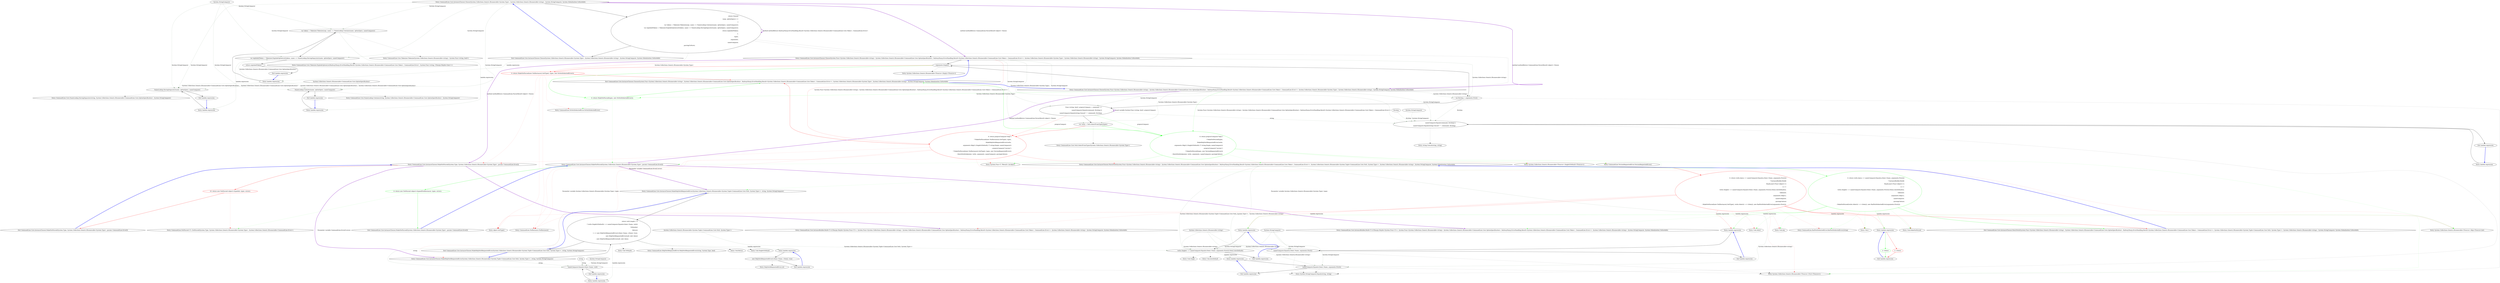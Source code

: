 digraph  {
n82 [label="System.StringComparer", span=""];
n83 [label="System.Collections.Generic.IEnumerable<CommandLine.Core.OptionSpecification>", span=""];
n84 [label="System.StringComparer", span=""];
n85 [label=firstArg, span=""];
n86 [label="System.Collections.Generic.IEnumerable<string>", span=""];
n87 [label="System.StringComparer", span=""];
n88 [label="System.Collections.Generic.IEnumerable<System.Tuple<CommandLine.Core.Verb, System.Type>>", span=""];
n89 [label=string, span=""];
n90 [label="System.StringComparer", span=""];
n0 [cluster="CommandLine.Core.InstanceChooser.Choose(System.Collections.Generic.IEnumerable<System.Type>, System.Collections.Generic.IEnumerable<string>, System.StringComparer, System.Globalization.CultureInfo)", label="Entry CommandLine.Core.InstanceChooser.Choose(System.Collections.Generic.IEnumerable<System.Type>, System.Collections.Generic.IEnumerable<string>, System.StringComparer, System.Globalization.CultureInfo)", span="14-14"];
n1 [cluster="CommandLine.Core.InstanceChooser.Choose(System.Collections.Generic.IEnumerable<System.Type>, System.Collections.Generic.IEnumerable<string>, System.StringComparer, System.Globalization.CultureInfo)", label="return Choose(\r\n                (args, optionSpecs) =>\r\n                    {\r\n                        var tokens = Tokenizer.Tokenize(args, name => NameLookup.Contains(name, optionSpecs, nameComparer));\r\n                        var explodedTokens = Tokenizer.ExplodeOptionList(tokens, name => NameLookup.HavingSeparator(name, optionSpecs, nameComparer));\r\n                        return explodedTokens;\r\n                    },\r\n                types,\r\n                arguments,\r\n                nameComparer,\r\n                parsingCulture);", span="20-30"];
n5 [cluster="lambda expression", label="var tokens = Tokenizer.Tokenize(args, name => NameLookup.Contains(name, optionSpecs, nameComparer))", span="23-23"];
n12 [cluster="lambda expression", label="NameLookup.Contains(name, optionSpecs, nameComparer)", span="23-23"];
n6 [cluster="lambda expression", label="var explodedTokens = Tokenizer.ExplodeOptionList(tokens, name => NameLookup.HavingSeparator(name, optionSpecs, nameComparer))", span="24-24"];
n16 [cluster="lambda expression", label="NameLookup.HavingSeparator(name, optionSpecs, nameComparer)", span="24-24"];
n2 [cluster="CommandLine.Core.InstanceChooser.Choose(System.Collections.Generic.IEnumerable<System.Type>, System.Collections.Generic.IEnumerable<string>, System.StringComparer, System.Globalization.CultureInfo)", label="Exit CommandLine.Core.InstanceChooser.Choose(System.Collections.Generic.IEnumerable<System.Type>, System.Collections.Generic.IEnumerable<string>, System.StringComparer, System.Globalization.CultureInfo)", span="14-14"];
n3 [cluster="CommandLine.Core.InstanceChooser.Choose(System.Func<System.Collections.Generic.IEnumerable<string>, System.Collections.Generic.IEnumerable<CommandLine.Core.OptionSpecification>, RailwaySharp.ErrorHandling.Result<System.Collections.Generic.IEnumerable<CommandLine.Core.Token>, CommandLine.Error>>, System.Collections.Generic.IEnumerable<System.Type>, System.Collections.Generic.IEnumerable<string>, System.StringComparer, System.Globalization.CultureInfo)", label="Entry CommandLine.Core.InstanceChooser.Choose(System.Func<System.Collections.Generic.IEnumerable<string>, System.Collections.Generic.IEnumerable<CommandLine.Core.OptionSpecification>, RailwaySharp.ErrorHandling.Result<System.Collections.Generic.IEnumerable<CommandLine.Core.Token>, CommandLine.Error>>, System.Collections.Generic.IEnumerable<System.Type>, System.Collections.Generic.IEnumerable<string>, System.StringComparer, System.Globalization.CultureInfo)", span="33-33"];
n4 [cluster="lambda expression", label="Entry lambda expression", span="21-26"];
n9 [cluster="CommandLine.Core.Tokenizer.Tokenize(System.Collections.Generic.IEnumerable<string>, System.Func<string, bool>)", label="Entry CommandLine.Core.Tokenizer.Tokenize(System.Collections.Generic.IEnumerable<string>, System.Func<string, bool>)", span="13-13"];
n11 [cluster="lambda expression", label="Entry lambda expression", span="23-23"];
n7 [cluster="lambda expression", label="return explodedTokens;", span="25-25"];
n10 [cluster="CommandLine.Core.Tokenizer.ExplodeOptionList(RailwaySharp.ErrorHandling.Result<System.Collections.Generic.IEnumerable<CommandLine.Core.Token>, CommandLine.Error>, System.Func<string, CSharpx.Maybe<char>>)", label="Entry CommandLine.Core.Tokenizer.ExplodeOptionList(RailwaySharp.ErrorHandling.Result<System.Collections.Generic.IEnumerable<CommandLine.Core.Token>, CommandLine.Error>, System.Func<string, CSharpx.Maybe<char>>)", span="46-46"];
n15 [cluster="lambda expression", label="Entry lambda expression", span="24-24"];
n8 [cluster="lambda expression", label="Exit lambda expression", span="21-26"];
n13 [cluster="lambda expression", label="Exit lambda expression", span="23-23"];
n14 [cluster="CommandLine.Core.NameLookup.Contains(string, System.Collections.Generic.IEnumerable<CommandLine.Core.OptionSpecification>, System.StringComparer)", label="Entry CommandLine.Core.NameLookup.Contains(string, System.Collections.Generic.IEnumerable<CommandLine.Core.OptionSpecification>, System.StringComparer)", span="11-11"];
n17 [cluster="lambda expression", label="Exit lambda expression", span="24-24"];
n18 [cluster="CommandLine.Core.NameLookup.HavingSeparator(string, System.Collections.Generic.IEnumerable<CommandLine.Core.OptionSpecification>, System.StringComparer)", label="Entry CommandLine.Core.NameLookup.HavingSeparator(string, System.Collections.Generic.IEnumerable<CommandLine.Core.OptionSpecification>, System.StringComparer)", span="16-16"];
n19 [cluster="CommandLine.Core.InstanceChooser.Choose(System.Func<System.Collections.Generic.IEnumerable<string>, System.Collections.Generic.IEnumerable<CommandLine.Core.OptionSpecification>, RailwaySharp.ErrorHandling.Result<System.Collections.Generic.IEnumerable<CommandLine.Core.Token>, CommandLine.Error>>, System.Collections.Generic.IEnumerable<System.Type>, System.Collections.Generic.IEnumerable<string>, System.StringComparer, System.Globalization.CultureInfo)", label="arguments.Empty()", span="40-40"];
n20 [cluster="CommandLine.Core.InstanceChooser.Choose(System.Func<System.Collections.Generic.IEnumerable<string>, System.Collections.Generic.IEnumerable<CommandLine.Core.OptionSpecification>, RailwaySharp.ErrorHandling.Result<System.Collections.Generic.IEnumerable<CommandLine.Core.Token>, CommandLine.Error>>, System.Collections.Generic.IEnumerable<System.Type>, System.Collections.Generic.IEnumerable<string>, System.StringComparer, System.Globalization.CultureInfo)", color=red, community=0, label="6: return MakeNotParsed(new NullInstance().GetType(), types, new NoVerbSelectedError());", span="42-42"];
n21 [cluster="CommandLine.Core.InstanceChooser.Choose(System.Func<System.Collections.Generic.IEnumerable<string>, System.Collections.Generic.IEnumerable<CommandLine.Core.OptionSpecification>, RailwaySharp.ErrorHandling.Result<System.Collections.Generic.IEnumerable<CommandLine.Core.Token>, CommandLine.Error>>, System.Collections.Generic.IEnumerable<System.Type>, System.Collections.Generic.IEnumerable<string>, System.StringComparer, System.Globalization.CultureInfo)", label="var firstArg = arguments.First()", span="45-45"];
n22 [cluster="CommandLine.Core.InstanceChooser.Choose(System.Func<System.Collections.Generic.IEnumerable<string>, System.Collections.Generic.IEnumerable<CommandLine.Core.OptionSpecification>, RailwaySharp.ErrorHandling.Result<System.Collections.Generic.IEnumerable<CommandLine.Core.Token>, CommandLine.Error>>, System.Collections.Generic.IEnumerable<System.Type>, System.Collections.Generic.IEnumerable<string>, System.StringComparer, System.Globalization.CultureInfo)", label="Func<string, bool> preprocCompare = command =>\r\n                    nameComparer.Equals(command, firstArg) ||\r\n                    nameComparer.Equals(string.Concat(''--'', command), firstArg)", span="47-49"];
n40 [cluster="lambda expression", label="nameComparer.Equals(command, firstArg) ||\r\n                    nameComparer.Equals(string.Concat(''--'', command), firstArg)", span="48-49"];
n23 [cluster="CommandLine.Core.InstanceChooser.Choose(System.Func<System.Collections.Generic.IEnumerable<string>, System.Collections.Generic.IEnumerable<CommandLine.Core.OptionSpecification>, RailwaySharp.ErrorHandling.Result<System.Collections.Generic.IEnumerable<CommandLine.Core.Token>, CommandLine.Error>>, System.Collections.Generic.IEnumerable<System.Type>, System.Collections.Generic.IEnumerable<string>, System.StringComparer, System.Globalization.CultureInfo)", label="var verbs = Verb.SelectFromTypes(types)", span="51-51"];
n24 [cluster="CommandLine.Core.InstanceChooser.Choose(System.Func<System.Collections.Generic.IEnumerable<string>, System.Collections.Generic.IEnumerable<CommandLine.Core.OptionSpecification>, RailwaySharp.ErrorHandling.Result<System.Collections.Generic.IEnumerable<CommandLine.Core.Token>, CommandLine.Error>>, System.Collections.Generic.IEnumerable<System.Type>, System.Collections.Generic.IEnumerable<string>, System.StringComparer, System.Globalization.CultureInfo)", color=red, community=0, label="6: return preprocCompare(''help'')\r\n                ? MakeNotParsed(new NullInstance().GetType(), types,\r\n                    MakeHelpVerbRequestedError(verbs,\r\n                        arguments.Skip(1).SingleOrDefault() ?? string.Empty, nameComparer))\r\n                : preprocCompare(''version'')\r\n                    ? MakeNotParsed(new NullInstance().GetType(), types, new VersionRequestedError())\r\n                    : MatchVerb(tokenizer, verbs, arguments, nameComparer, parsingCulture);", span="53-59"];
n26 [cluster="System.Collections.Generic.IEnumerable<TSource>.Empty<TSource>()", label="Entry System.Collections.Generic.IEnumerable<TSource>.Empty<TSource>()", span="31-31"];
n31 [cluster="System.Collections.Generic.IEnumerable<TSource>.First<TSource>()", label="Entry System.Collections.Generic.IEnumerable<TSource>.First<TSource>()", span="0-0"];
n32 [cluster="CommandLine.Core.Verb.SelectFromTypes(System.Collections.Generic.IEnumerable<System.Type>)", label="Entry CommandLine.Core.Verb.SelectFromTypes(System.Collections.Generic.IEnumerable<System.Type>)", span="40-40"];
n25 [cluster="CommandLine.Core.InstanceChooser.Choose(System.Func<System.Collections.Generic.IEnumerable<string>, System.Collections.Generic.IEnumerable<CommandLine.Core.OptionSpecification>, RailwaySharp.ErrorHandling.Result<System.Collections.Generic.IEnumerable<CommandLine.Core.Token>, CommandLine.Error>>, System.Collections.Generic.IEnumerable<System.Type>, System.Collections.Generic.IEnumerable<string>, System.StringComparer, System.Globalization.CultureInfo)", label="Exit CommandLine.Core.InstanceChooser.Choose(System.Func<System.Collections.Generic.IEnumerable<string>, System.Collections.Generic.IEnumerable<CommandLine.Core.OptionSpecification>, RailwaySharp.ErrorHandling.Result<System.Collections.Generic.IEnumerable<CommandLine.Core.Token>, CommandLine.Error>>, System.Collections.Generic.IEnumerable<System.Type>, System.Collections.Generic.IEnumerable<string>, System.StringComparer, System.Globalization.CultureInfo)", span="33-33"];
n33 [cluster="System.Func<T, TResult>.Invoke(T)", label="Entry System.Func<T, TResult>.Invoke(T)", span="0-0"];
n27 [cluster="CommandLine.NullInstance.NullInstance()", label="Entry CommandLine.NullInstance.NullInstance()", span="9-9"];
n28 [cluster="object.GetType()", label="Entry object.GetType()", span="0-0"];
n34 [cluster="System.Collections.Generic.IEnumerable<TSource>.Skip<TSource>(int)", label="Entry System.Collections.Generic.IEnumerable<TSource>.Skip<TSource>(int)", span="0-0"];
n35 [cluster="System.Collections.Generic.IEnumerable<TSource>.SingleOrDefault<TSource>()", label="Entry System.Collections.Generic.IEnumerable<TSource>.SingleOrDefault<TSource>()", span="0-0"];
n36 [cluster="CommandLine.Core.InstanceChooser.MakeHelpVerbRequestedError(System.Collections.Generic.IEnumerable<System.Tuple<CommandLine.Core.Verb, System.Type>>, string, System.StringComparer)", label="Entry CommandLine.Core.InstanceChooser.MakeHelpVerbRequestedError(System.Collections.Generic.IEnumerable<System.Tuple<CommandLine.Core.Verb, System.Type>>, string, System.StringComparer)", span="81-81"];
n30 [cluster="CommandLine.Core.InstanceChooser.MakeNotParsed(System.Type, System.Collections.Generic.IEnumerable<System.Type>, params CommandLine.Error[])", label="Entry CommandLine.Core.InstanceChooser.MakeNotParsed(System.Type, System.Collections.Generic.IEnumerable<System.Type>, params CommandLine.Error[])", span="95-95"];
n37 [cluster="CommandLine.VersionRequestedError.VersionRequestedError()", label="Entry CommandLine.VersionRequestedError.VersionRequestedError()", span="432-432"];
n38 [cluster="CommandLine.Core.InstanceChooser.MatchVerb(System.Func<System.Collections.Generic.IEnumerable<string>, System.Collections.Generic.IEnumerable<CommandLine.Core.OptionSpecification>, RailwaySharp.ErrorHandling.Result<System.Collections.Generic.IEnumerable<CommandLine.Core.Token>, CommandLine.Error>>, System.Collections.Generic.IEnumerable<System.Tuple<CommandLine.Core.Verb, System.Type>>, System.Collections.Generic.IEnumerable<string>, System.StringComparer, System.Globalization.CultureInfo)", label="Entry CommandLine.Core.InstanceChooser.MatchVerb(System.Func<System.Collections.Generic.IEnumerable<string>, System.Collections.Generic.IEnumerable<CommandLine.Core.OptionSpecification>, RailwaySharp.ErrorHandling.Result<System.Collections.Generic.IEnumerable<CommandLine.Core.Token>, CommandLine.Error>>, System.Collections.Generic.IEnumerable<System.Tuple<CommandLine.Core.Verb, System.Type>>, System.Collections.Generic.IEnumerable<string>, System.StringComparer, System.Globalization.CultureInfo)", span="62-62"];
n29 [cluster="CommandLine.NoVerbSelectedError.NoVerbSelectedError()", label="Entry CommandLine.NoVerbSelectedError.NoVerbSelectedError()", span="421-421"];
n39 [cluster="lambda expression", label="Entry lambda expression", span="47-49"];
n41 [cluster="lambda expression", label="Exit lambda expression", span="47-49"];
n42 [cluster="System.StringComparer.Equals(string, string)", label="Entry System.StringComparer.Equals(string, string)", span="0-0"];
n43 [cluster="string.Concat(string, string)", label="Entry string.Concat(string, string)", span="0-0"];
n44 [cluster="CommandLine.Core.InstanceChooser.MatchVerb(System.Func<System.Collections.Generic.IEnumerable<string>, System.Collections.Generic.IEnumerable<CommandLine.Core.OptionSpecification>, RailwaySharp.ErrorHandling.Result<System.Collections.Generic.IEnumerable<CommandLine.Core.Token>, CommandLine.Error>>, System.Collections.Generic.IEnumerable<System.Tuple<CommandLine.Core.Verb, System.Type>>, System.Collections.Generic.IEnumerable<string>, System.StringComparer, System.Globalization.CultureInfo)", color=red, community=0, label="0: return verbs.Any(a => nameComparer.Equals(a.Item1.Name, arguments.First()))\r\n                ? InstanceBuilder.Build(\r\n                    Maybe.Just<Func<object>>(\r\n                        () =>\r\n                            verbs.Single(v => nameComparer.Equals(v.Item1.Name, arguments.First())).Item2.AutoDefault()),\r\n                    tokenizer,\r\n                    arguments.Skip(1),\r\n                    nameComparer,\r\n                    parsingCulture)\r\n                : MakeNotParsed(new NullInstance().GetType(), verbs.Select(v => v.Item2), new BadVerbSelectedError(arguments.First()));", span="69-78"];
n53 [cluster="lambda expression", label="nameComparer.Equals(a.Item1.Name, arguments.First())", span="69-69"];
n56 [cluster="lambda expression", label="verbs.Single(v => nameComparer.Equals(v.Item1.Name, arguments.First())).Item2.AutoDefault()", span="73-73"];
n61 [cluster="lambda expression", label="nameComparer.Equals(v.Item1.Name, arguments.First())", span="73-73"];
n45 [cluster="CommandLine.Core.InstanceChooser.MatchVerb(System.Func<System.Collections.Generic.IEnumerable<string>, System.Collections.Generic.IEnumerable<CommandLine.Core.OptionSpecification>, RailwaySharp.ErrorHandling.Result<System.Collections.Generic.IEnumerable<CommandLine.Core.Token>, CommandLine.Error>>, System.Collections.Generic.IEnumerable<System.Tuple<CommandLine.Core.Verb, System.Type>>, System.Collections.Generic.IEnumerable<string>, System.StringComparer, System.Globalization.CultureInfo)", label="Exit CommandLine.Core.InstanceChooser.MatchVerb(System.Func<System.Collections.Generic.IEnumerable<string>, System.Collections.Generic.IEnumerable<CommandLine.Core.OptionSpecification>, RailwaySharp.ErrorHandling.Result<System.Collections.Generic.IEnumerable<CommandLine.Core.Token>, CommandLine.Error>>, System.Collections.Generic.IEnumerable<System.Tuple<CommandLine.Core.Verb, System.Type>>, System.Collections.Generic.IEnumerable<string>, System.StringComparer, System.Globalization.CultureInfo)", span="62-62"];
n46 [cluster="Unk.Any", label="Entry Unk.Any", span=""];
n47 [cluster="Unk.>", label="Entry Unk.>", span=""];
n48 [cluster="CommandLine.Core.InstanceBuilder.Build<T>(CSharpx.Maybe<System.Func<T>>, System.Func<System.Collections.Generic.IEnumerable<string>, System.Collections.Generic.IEnumerable<CommandLine.Core.OptionSpecification>, RailwaySharp.ErrorHandling.Result<System.Collections.Generic.IEnumerable<CommandLine.Core.Token>, CommandLine.Error>>, System.Collections.Generic.IEnumerable<string>, System.StringComparer, System.Globalization.CultureInfo)", label="Entry CommandLine.Core.InstanceBuilder.Build<T>(CSharpx.Maybe<System.Func<T>>, System.Func<System.Collections.Generic.IEnumerable<string>, System.Collections.Generic.IEnumerable<CommandLine.Core.OptionSpecification>, RailwaySharp.ErrorHandling.Result<System.Collections.Generic.IEnumerable<CommandLine.Core.Token>, CommandLine.Error>>, System.Collections.Generic.IEnumerable<string>, System.StringComparer, System.Globalization.CultureInfo)", span="35-35"];
n49 [cluster="Unk.Select", label="Entry Unk.Select", span=""];
n50 [cluster="CommandLine.BadVerbSelectedError.BadVerbSelectedError(string)", label="Entry CommandLine.BadVerbSelectedError.BadVerbSelectedError(string)", span="357-357"];
n51 [cluster="Unk.MakeNotParsed", label="Entry Unk.MakeNotParsed", span=""];
n52 [cluster="lambda expression", label="Entry lambda expression", span="69-69"];
n55 [cluster="lambda expression", label="Entry lambda expression", span="72-73"];
n63 [cluster="lambda expression", label="Entry lambda expression", span="78-78"];
n54 [cluster="lambda expression", label="Exit lambda expression", span="69-69"];
n57 [cluster="lambda expression", label="Exit lambda expression", span="72-73"];
n58 [cluster="Unk.Single", label="Entry Unk.Single", span=""];
n59 [cluster="Unk.AutoDefault", label="Entry Unk.AutoDefault", span=""];
n60 [cluster="lambda expression", label="Entry lambda expression", span="73-73"];
n62 [cluster="lambda expression", label="Exit lambda expression", span="73-73"];
n64 [cluster="lambda expression", color=red, community=0, label="2: v.Item2", span="78-78"];
n65 [cluster="lambda expression", label="Exit lambda expression", span="78-78"];
n66 [cluster="CommandLine.Core.InstanceChooser.MakeHelpVerbRequestedError(System.Collections.Generic.IEnumerable<System.Tuple<CommandLine.Core.Verb, System.Type>>, string, System.StringComparer)", label="return verb.Length > 0\r\n                ? verbs.SingleOrDefault(v => nameComparer.Equals(v.Item1.Name, verb))\r\n                        .ToMaybe()\r\n                        .Return(\r\n                            v => new HelpVerbRequestedError(v.Item1.Name, v.Item2, true),\r\n                            new HelpVerbRequestedError(null, null, false))\r\n                : new HelpVerbRequestedError(null, null, false);", span="86-92"];
n73 [cluster="lambda expression", label="nameComparer.Equals(v.Item1.Name, verb)", span="87-87"];
n67 [cluster="CommandLine.Core.InstanceChooser.MakeHelpVerbRequestedError(System.Collections.Generic.IEnumerable<System.Tuple<CommandLine.Core.Verb, System.Type>>, string, System.StringComparer)", label="Exit CommandLine.Core.InstanceChooser.MakeHelpVerbRequestedError(System.Collections.Generic.IEnumerable<System.Tuple<CommandLine.Core.Verb, System.Type>>, string, System.StringComparer)", span="81-81"];
n68 [cluster="Unk.SingleOrDefault", label="Entry Unk.SingleOrDefault", span=""];
n69 [cluster="Unk.ToMaybe", label="Entry Unk.ToMaybe", span=""];
n70 [cluster="CommandLine.HelpVerbRequestedError.HelpVerbRequestedError(string, System.Type, bool)", label="Entry CommandLine.HelpVerbRequestedError.HelpVerbRequestedError(string, System.Type, bool)", span="383-383"];
n71 [cluster="Unk.Return", label="Entry Unk.Return", span=""];
n72 [cluster="lambda expression", label="Entry lambda expression", span="87-87"];
n75 [cluster="lambda expression", label="Entry lambda expression", span="90-90"];
n74 [cluster="lambda expression", label="Exit lambda expression", span="87-87"];
n76 [cluster="lambda expression", label="new HelpVerbRequestedError(v.Item1.Name, v.Item2, true)", span="90-90"];
n77 [cluster="lambda expression", label="Exit lambda expression", span="90-90"];
n78 [cluster="HelpVerbRequestedError.cstr", label="Entry HelpVerbRequestedError.cstr", span=""];
n79 [cluster="CommandLine.Core.InstanceChooser.MakeNotParsed(System.Type, System.Collections.Generic.IEnumerable<System.Type>, params CommandLine.Error[])", color=red, community=0, label="10: return new NotParsed<object>(typeInfo, types, errors);", span="98-98"];
n80 [cluster="CommandLine.Core.InstanceChooser.MakeNotParsed(System.Type, System.Collections.Generic.IEnumerable<System.Type>, params CommandLine.Error[])", label="Exit CommandLine.Core.InstanceChooser.MakeNotParsed(System.Type, System.Collections.Generic.IEnumerable<System.Type>, params CommandLine.Error[])", span="95-95"];
n81 [cluster="CommandLine.NotParsed<T>.NotParsed(System.Type, System.Collections.Generic.IEnumerable<System.Type>, System.Collections.Generic.IEnumerable<CommandLine.Error>)", label="Entry CommandLine.NotParsed<T>.NotParsed(System.Type, System.Collections.Generic.IEnumerable<System.Type>, System.Collections.Generic.IEnumerable<CommandLine.Error>)", span="152-152"];
d20 [cluster="CommandLine.Core.InstanceChooser.Choose(System.Func<System.Collections.Generic.IEnumerable<string>, System.Collections.Generic.IEnumerable<CommandLine.Core.OptionSpecification>, RailwaySharp.ErrorHandling.Result<System.Collections.Generic.IEnumerable<CommandLine.Core.Token>, CommandLine.Error>>, System.Collections.Generic.IEnumerable<System.Type>, System.Collections.Generic.IEnumerable<string>, System.StringComparer, System.Globalization.CultureInfo)", color=green, community=0, label="6: return MakeNotParsed(types, new NoVerbSelectedError());", span="42-42"];
d3 [cluster="CommandLine.Core.InstanceChooser.Choose(System.Func<System.Collections.Generic.IEnumerable<string>, System.Collections.Generic.IEnumerable<CommandLine.Core.OptionSpecification>, RailwaySharp.ErrorHandling.Result<System.Collections.Generic.IEnumerable<CommandLine.Core.Token>, CommandLine.Error>>, System.Collections.Generic.IEnumerable<System.Type>, System.Collections.Generic.IEnumerable<string>, System.StringComparer, System.Globalization.CultureInfo)", label="Entry CommandLine.Core.InstanceChooser.Choose(System.Func<System.Collections.Generic.IEnumerable<string>, System.Collections.Generic.IEnumerable<CommandLine.Core.OptionSpecification>, RailwaySharp.ErrorHandling.Result<System.Collections.Generic.IEnumerable<CommandLine.Core.Token>, CommandLine.Error>>, System.Collections.Generic.IEnumerable<System.Type>, System.Collections.Generic.IEnumerable<string>, System.StringComparer, System.Globalization.CultureInfo)", span="33-33"];
d28 [cluster="CommandLine.Core.InstanceChooser.MakeNotParsed(System.Collections.Generic.IEnumerable<System.Type>, params CommandLine.Error[])", label="Entry CommandLine.Core.InstanceChooser.MakeNotParsed(System.Collections.Generic.IEnumerable<System.Type>, params CommandLine.Error[])", span="95-95"];
d24 [cluster="CommandLine.Core.InstanceChooser.Choose(System.Func<System.Collections.Generic.IEnumerable<string>, System.Collections.Generic.IEnumerable<CommandLine.Core.OptionSpecification>, RailwaySharp.ErrorHandling.Result<System.Collections.Generic.IEnumerable<CommandLine.Core.Token>, CommandLine.Error>>, System.Collections.Generic.IEnumerable<System.Type>, System.Collections.Generic.IEnumerable<string>, System.StringComparer, System.Globalization.CultureInfo)", color=green, community=0, label="6: return preprocCompare(''help'')\r\n                ? MakeNotParsed(types,\r\n                    MakeHelpVerbRequestedError(verbs,\r\n                        arguments.Skip(1).SingleOrDefault() ?? string.Empty, nameComparer))\r\n                : preprocCompare(''version'')\r\n                    ? MakeNotParsed(types, new VersionRequestedError())\r\n                    : MatchVerb(tokenizer, verbs, arguments, nameComparer, parsingCulture);", span="53-59"];
d34 [cluster="CommandLine.Core.InstanceChooser.MakeHelpVerbRequestedError(System.Collections.Generic.IEnumerable<System.Tuple<CommandLine.Core.Verb, System.Type>>, string, System.StringComparer)", label="Entry CommandLine.Core.InstanceChooser.MakeHelpVerbRequestedError(System.Collections.Generic.IEnumerable<System.Tuple<CommandLine.Core.Verb, System.Type>>, string, System.StringComparer)", span="81-81"];
d42 [cluster="CommandLine.Core.InstanceChooser.MatchVerb(System.Func<System.Collections.Generic.IEnumerable<string>, System.Collections.Generic.IEnumerable<CommandLine.Core.OptionSpecification>, RailwaySharp.ErrorHandling.Result<System.Collections.Generic.IEnumerable<CommandLine.Core.Token>, CommandLine.Error>>, System.Collections.Generic.IEnumerable<System.Tuple<CommandLine.Core.Verb, System.Type>>, System.Collections.Generic.IEnumerable<string>, System.StringComparer, System.Globalization.CultureInfo)", color=green, community=0, label="0: return verbs.Any(a => nameComparer.Equals(a.Item1.Name, arguments.First()))\r\n                ? InstanceBuilder.Build(\r\n                    Maybe.Just<Func<object>>(\r\n                        () =>\r\n                            verbs.Single(v => nameComparer.Equals(v.Item1.Name, arguments.First())).Item2.AutoDefault()),\r\n                    tokenizer,\r\n                    arguments.Skip(1),\r\n                    nameComparer,\r\n                    parsingCulture)\r\n                : MakeNotParsed(verbs.Select(v => v.Item2), new BadVerbSelectedError(arguments.First()));", span="69-78"];
d46 [cluster="CommandLine.Core.InstanceBuilder.Build<T>(CSharpx.Maybe<System.Func<T>>, System.Func<System.Collections.Generic.IEnumerable<string>, System.Collections.Generic.IEnumerable<CommandLine.Core.OptionSpecification>, RailwaySharp.ErrorHandling.Result<System.Collections.Generic.IEnumerable<CommandLine.Core.Token>, CommandLine.Error>>, System.Collections.Generic.IEnumerable<string>, System.StringComparer, System.Globalization.CultureInfo)", label="Entry CommandLine.Core.InstanceBuilder.Build<T>(CSharpx.Maybe<System.Func<T>>, System.Func<System.Collections.Generic.IEnumerable<string>, System.Collections.Generic.IEnumerable<CommandLine.Core.OptionSpecification>, RailwaySharp.ErrorHandling.Result<System.Collections.Generic.IEnumerable<CommandLine.Core.Token>, CommandLine.Error>>, System.Collections.Generic.IEnumerable<string>, System.StringComparer, System.Globalization.CultureInfo)", span="35-35"];
d62 [cluster="lambda expression", color=green, community=0, label="2: v.Item2", span="78-78"];
d77 [cluster="CommandLine.Core.InstanceChooser.MakeNotParsed(System.Collections.Generic.IEnumerable<System.Type>, params CommandLine.Error[])", color=green, community=0, label="6: return new NotParsed<object>(typeof(NullInstance), types, errors);", span="97-97"];
d78 [cluster="CommandLine.Core.InstanceChooser.MakeNotParsed(System.Collections.Generic.IEnumerable<System.Type>, params CommandLine.Error[])", label="Exit CommandLine.Core.InstanceChooser.MakeNotParsed(System.Collections.Generic.IEnumerable<System.Type>, params CommandLine.Error[])", span="95-95"];
n82 -> n5  [color=darkseagreen4, key=1, label="System.StringComparer", style=dashed];
n82 -> n12  [color=darkseagreen4, key=1, label="System.StringComparer", style=dashed];
n82 -> n6  [color=darkseagreen4, key=1, label="System.StringComparer", style=dashed];
n82 -> n16  [color=darkseagreen4, key=1, label="System.StringComparer", style=dashed];
n83 -> n12  [color=darkseagreen4, key=1, label="System.Collections.Generic.IEnumerable<CommandLine.Core.OptionSpecification>", style=dashed];
n83 -> n16  [color=darkseagreen4, key=1, label="System.Collections.Generic.IEnumerable<CommandLine.Core.OptionSpecification>", style=dashed];
n84 -> n40  [color=darkseagreen4, key=1, label="System.StringComparer", style=dashed];
n85 -> n40  [color=darkseagreen4, key=1, label=firstArg, style=dashed];
n86 -> n53  [color=darkseagreen4, key=1, label="System.Collections.Generic.IEnumerable<string>", style=dashed];
n86 -> n56  [color=darkseagreen4, key=1, label="System.Collections.Generic.IEnumerable<string>", style=dashed];
n86 -> n61  [color=darkseagreen4, key=1, label="System.Collections.Generic.IEnumerable<string>", style=dashed];
n87 -> n53  [color=darkseagreen4, key=1, label="System.StringComparer", style=dashed];
n87 -> n56  [color=darkseagreen4, key=1, label="System.StringComparer", style=dashed];
n87 -> n61  [color=darkseagreen4, key=1, label="System.StringComparer", style=dashed];
n88 -> n56  [color=darkseagreen4, key=1, label="System.Collections.Generic.IEnumerable<System.Tuple<CommandLine.Core.Verb, System.Type>>", style=dashed];
n89 -> n73  [color=darkseagreen4, key=1, label=string, style=dashed];
n90 -> n73  [color=darkseagreen4, key=1, label="System.StringComparer", style=dashed];
n0 -> n1  [key=0, style=solid];
n0 -> n5  [color=darkseagreen4, key=1, label="System.StringComparer", style=dashed];
n0 -> n12  [color=darkseagreen4, key=1, label="System.StringComparer", style=dashed];
n0 -> n6  [color=darkseagreen4, key=1, label="System.StringComparer", style=dashed];
n0 -> n16  [color=darkseagreen4, key=1, label="System.StringComparer", style=dashed];
n0 -> n3  [color=darkorchid, key=3, label="method methodReturn CommandLine.ParserResult<object> Choose", style=bold];
n0 -> d3  [color=darkorchid, key=3, label="method methodReturn CommandLine.ParserResult<object> Choose", style=bold];
n1 -> n2  [key=0, style=solid];
n1 -> n3  [key=2, style=dotted];
n1 -> n4  [color=darkseagreen4, key=1, label="lambda expression", style=dashed];
n1 -> n1  [color=darkorchid, key=3, label="method methodReturn RailwaySharp.ErrorHandling.Result<System.Collections.Generic.IEnumerable<CommandLine.Core.Token>, CommandLine.Error> ", style=bold];
n1 -> d3  [key=2, style=dotted];
n5 -> n6  [key=0, style=solid];
n5 -> n9  [key=2, style=dotted];
n5 -> n11  [color=darkseagreen4, key=1, label="lambda expression", style=dashed];
n12 -> n13  [key=0, style=solid];
n12 -> n14  [key=2, style=dotted];
n6 -> n7  [key=0, style=solid];
n6 -> n10  [key=2, style=dotted];
n6 -> n15  [color=darkseagreen4, key=1, label="lambda expression", style=dashed];
n16 -> n17  [key=0, style=solid];
n16 -> n18  [key=2, style=dotted];
n2 -> n0  [color=blue, key=0, style=bold];
n3 -> n19  [key=0, style=solid];
n3 -> n20  [color=red, key=1, label="System.Collections.Generic.IEnumerable<System.Type>", style=dashed];
n3 -> n21  [color=darkseagreen4, key=1, label="System.Collections.Generic.IEnumerable<string>", style=dashed];
n3 -> n22  [color=darkseagreen4, key=1, label="System.StringComparer", style=dashed];
n3 -> n40  [color=darkseagreen4, key=1, label="System.StringComparer", style=dashed];
n3 -> n23  [color=darkseagreen4, key=1, label="System.Collections.Generic.IEnumerable<System.Type>", style=dashed];
n3 -> n24  [color=red, key=1, label="System.Func<System.Collections.Generic.IEnumerable<string>, System.Collections.Generic.IEnumerable<CommandLine.Core.OptionSpecification>, RailwaySharp.ErrorHandling.Result<System.Collections.Generic.IEnumerable<CommandLine.Core.Token>, CommandLine.Error>>", style=dashed];
n3 -> n30  [color=darkorchid, key=3, label="method methodReturn CommandLine.ParserResult<object> Choose", style=bold];
n4 -> n5  [key=0, style=solid];
n4 -> n12  [color=darkseagreen4, key=1, label="System.Collections.Generic.IEnumerable<CommandLine.Core.OptionSpecification>", style=dashed];
n4 -> n6  [color=darkseagreen4, key=1, label="System.Collections.Generic.IEnumerable<CommandLine.Core.OptionSpecification>", style=dashed];
n4 -> n16  [color=darkseagreen4, key=1, label="System.Collections.Generic.IEnumerable<CommandLine.Core.OptionSpecification>", style=dashed];
n11 -> n12  [key=0, style=solid];
n7 -> n8  [key=0, style=solid];
n15 -> n16  [key=0, style=solid];
n8 -> n4  [color=blue, key=0, style=bold];
n13 -> n11  [color=blue, key=0, style=bold];
n17 -> n15  [color=blue, key=0, style=bold];
n19 -> n20  [color=red, key=0, style=solid];
n19 -> n21  [key=0, style=solid];
n19 -> n26  [key=2, style=dotted];
n19 -> d20  [color=green, key=0, style=solid];
n20 -> n25  [color=red, key=0, style=solid];
n20 -> n27  [color=red, key=2, style=dotted];
n20 -> n28  [color=red, key=2, style=dotted];
n20 -> n29  [color=red, key=2, style=dotted];
n20 -> n30  [color=red, key=2, style=dotted];
n21 -> n22  [key=0, style=solid];
n21 -> n31  [key=2, style=dotted];
n21 -> n40  [color=darkseagreen4, key=1, label=firstArg, style=dashed];
n22 -> n23  [key=0, style=solid];
n22 -> n40  [color=darkseagreen4, key=1, label=string, style=dashed];
n22 -> n24  [color=red, key=1, label=preprocCompare, style=dashed];
n22 -> n22  [color=darkorchid, key=3, label="Local variable System.Func<string, bool> preprocCompare", style=bold];
n22 -> d24  [color=green, key=1, label=preprocCompare, style=dashed];
n40 -> n41  [key=0, style=solid];
n40 -> n42  [key=2, style=dotted];
n40 -> n43  [key=2, style=dotted];
n23 -> n24  [color=red, key=0, style=solid];
n23 -> n32  [key=2, style=dotted];
n23 -> d24  [color=green, key=0, style=solid];
n24 -> n25  [color=red, key=0, style=solid];
n24 -> n33  [color=red, key=2, style=dotted];
n24 -> n27  [color=red, key=2, style=dotted];
n24 -> n28  [color=red, key=2, style=dotted];
n24 -> n34  [color=red, key=2, style=dotted];
n24 -> n35  [color=red, key=2, style=dotted];
n24 -> n36  [color=red, key=2, style=dotted];
n24 -> n30  [color=red, key=2, style=dotted];
n24 -> n37  [color=red, key=2, style=dotted];
n24 -> n38  [color=red, key=2, style=dotted];
n25 -> n3  [color=blue, key=0, style=bold];
n25 -> d3  [color=blue, key=0, style=bold];
n36 -> n66  [key=0, style=solid];
n36 -> n73  [color=darkseagreen4, key=1, label=string, style=dashed];
n30 -> n79  [color=red, key=0, style=solid];
n30 -> n48  [color=darkorchid, key=3, label="Parameter variable System.Collections.Generic.IEnumerable<System.Type> types", style=bold];
n30 -> n36  [color=darkorchid, key=3, label="Parameter variable CommandLine.Error[] errors", style=bold];
n38 -> n44  [color=red, key=0, style=solid];
n38 -> n53  [color=darkseagreen4, key=1, label="System.Collections.Generic.IEnumerable<string>", style=dashed];
n38 -> n56  [color=darkseagreen4, key=1, label="System.Collections.Generic.IEnumerable<System.Tuple<CommandLine.Core.Verb, System.Type>>", style=dashed];
n38 -> n61  [color=darkseagreen4, key=1, label="System.Collections.Generic.IEnumerable<string>", style=dashed];
n38 -> d42  [color=green, key=0, style=solid];
n39 -> n40  [key=0, style=solid];
n41 -> n39  [color=blue, key=0, style=bold];
n44 -> n45  [color=red, key=0, style=solid];
n44 -> n46  [color=red, key=2, style=dotted];
n44 -> n47  [color=red, key=2, style=dotted];
n44 -> n34  [color=red, key=2, style=dotted];
n44 -> n48  [color=red, key=2, style=dotted];
n44 -> n27  [color=red, key=2, style=dotted];
n44 -> n28  [color=red, key=2, style=dotted];
n44 -> n49  [color=red, key=2, style=dotted];
n44 -> n50  [color=red, key=2, style=dotted];
n44 -> n31  [color=red, key=2, style=dotted];
n44 -> n51  [color=red, key=2, style=dotted];
n44 -> n52  [color=red, key=1, label="lambda expression", style=dashed];
n44 -> n55  [color=red, key=1, label="lambda expression", style=dashed];
n44 -> n63  [color=red, key=1, label="lambda expression", style=dashed];
n53 -> n54  [key=0, style=solid];
n53 -> n31  [key=2, style=dotted];
n53 -> n42  [key=2, style=dotted];
n56 -> n57  [key=0, style=solid];
n56 -> n58  [key=2, style=dotted];
n56 -> n59  [key=2, style=dotted];
n56 -> n60  [color=darkseagreen4, key=1, label="lambda expression", style=dashed];
n61 -> n62  [key=0, style=solid];
n61 -> n31  [key=2, style=dotted];
n61 -> n42  [key=2, style=dotted];
n45 -> n38  [color=blue, key=0, style=bold];
n52 -> n53  [key=0, style=solid];
n55 -> n56  [key=0, style=solid];
n63 -> n64  [color=red, key=0, style=solid];
n63 -> d62  [color=green, key=0, style=solid];
n54 -> n52  [color=blue, key=0, style=bold];
n57 -> n55  [color=blue, key=0, style=bold];
n60 -> n61  [key=0, style=solid];
n62 -> n60  [color=blue, key=0, style=bold];
n64 -> n65  [color=red, key=0, style=solid];
n65 -> n63  [color=blue, key=0, style=bold];
n66 -> n67  [key=0, style=solid];
n66 -> n68  [key=2, style=dotted];
n66 -> n69  [key=2, style=dotted];
n66 -> n70  [key=2, style=dotted];
n66 -> n71  [key=2, style=dotted];
n66 -> n72  [color=darkseagreen4, key=1, label="lambda expression", style=dashed];
n66 -> n75  [color=darkseagreen4, key=1, label="lambda expression", style=dashed];
n73 -> n74  [key=0, style=solid];
n73 -> n42  [key=2, style=dotted];
n67 -> n36  [color=blue, key=0, style=bold];
n67 -> d34  [color=blue, key=0, style=bold];
n72 -> n73  [key=0, style=solid];
n75 -> n76  [key=0, style=solid];
n74 -> n72  [color=blue, key=0, style=bold];
n76 -> n77  [key=0, style=solid];
n76 -> n78  [key=2, style=dotted];
n77 -> n75  [color=blue, key=0, style=bold];
n79 -> n80  [color=red, key=0, style=solid];
n79 -> n81  [color=red, key=2, style=dotted];
n80 -> n30  [color=blue, key=0, style=bold];
d20 -> n25  [color=green, key=0, style=solid];
d20 -> n29  [color=green, key=2, style=dotted];
d20 -> d28  [color=green, key=2, style=dotted];
d3 -> d20  [color=green, key=1, label="System.Collections.Generic.IEnumerable<System.Type>", style=dashed];
d3 -> d24  [color=green, key=1, label="System.Func<System.Collections.Generic.IEnumerable<string>, System.Collections.Generic.IEnumerable<CommandLine.Core.OptionSpecification>, RailwaySharp.ErrorHandling.Result<System.Collections.Generic.IEnumerable<CommandLine.Core.Token>, CommandLine.Error>>", style=dashed];
d3 -> n19  [key=0, style=solid];
d3 -> n21  [color=darkseagreen4, key=1, label="System.Collections.Generic.IEnumerable<string>", style=dashed];
d3 -> n22  [color=darkseagreen4, key=1, label="System.StringComparer", style=dashed];
d3 -> n40  [color=darkseagreen4, key=1, label="System.StringComparer", style=dashed];
d3 -> n23  [color=darkseagreen4, key=1, label="System.Collections.Generic.IEnumerable<System.Type>", style=dashed];
d3 -> d28  [color=darkorchid, key=3, label="method methodReturn CommandLine.ParserResult<object> Choose", style=bold];
d28 -> d77  [color=green, key=0, style=solid];
d28 -> d46  [color=darkorchid, key=3, label="Parameter variable System.Collections.Generic.IEnumerable<System.Type> types", style=bold];
d28 -> d34  [color=darkorchid, key=3, label="Parameter variable CommandLine.Error[] errors", style=bold];
d24 -> n25  [color=green, key=0, style=solid];
d24 -> n33  [color=green, key=2, style=dotted];
d24 -> n34  [color=green, key=2, style=dotted];
d24 -> n35  [color=green, key=2, style=dotted];
d24 -> d34  [color=green, key=2, style=dotted];
d24 -> d28  [color=green, key=2, style=dotted];
d24 -> n37  [color=green, key=2, style=dotted];
d24 -> n38  [color=green, key=2, style=dotted];
d34 -> n66  [key=0, style=solid];
d34 -> n73  [color=darkseagreen4, key=1, label=string, style=dashed];
d42 -> n45  [color=green, key=0, style=solid];
d42 -> n46  [color=green, key=2, style=dotted];
d42 -> n47  [color=green, key=2, style=dotted];
d42 -> n34  [color=green, key=2, style=dotted];
d42 -> d46  [color=green, key=2, style=dotted];
d42 -> n49  [color=green, key=2, style=dotted];
d42 -> n50  [color=green, key=2, style=dotted];
d42 -> n31  [color=green, key=2, style=dotted];
d42 -> n51  [color=green, key=2, style=dotted];
d42 -> n52  [color=green, key=1, label="lambda expression", style=dashed];
d42 -> n55  [color=green, key=1, label="lambda expression", style=dashed];
d42 -> n63  [color=green, key=1, label="lambda expression", style=dashed];
d62 -> n65  [color=green, key=0, style=solid];
d77 -> d78  [color=green, key=0, style=solid];
d77 -> n81  [color=green, key=2, style=dotted];
d78 -> d28  [color=blue, key=0, style=bold];
}

